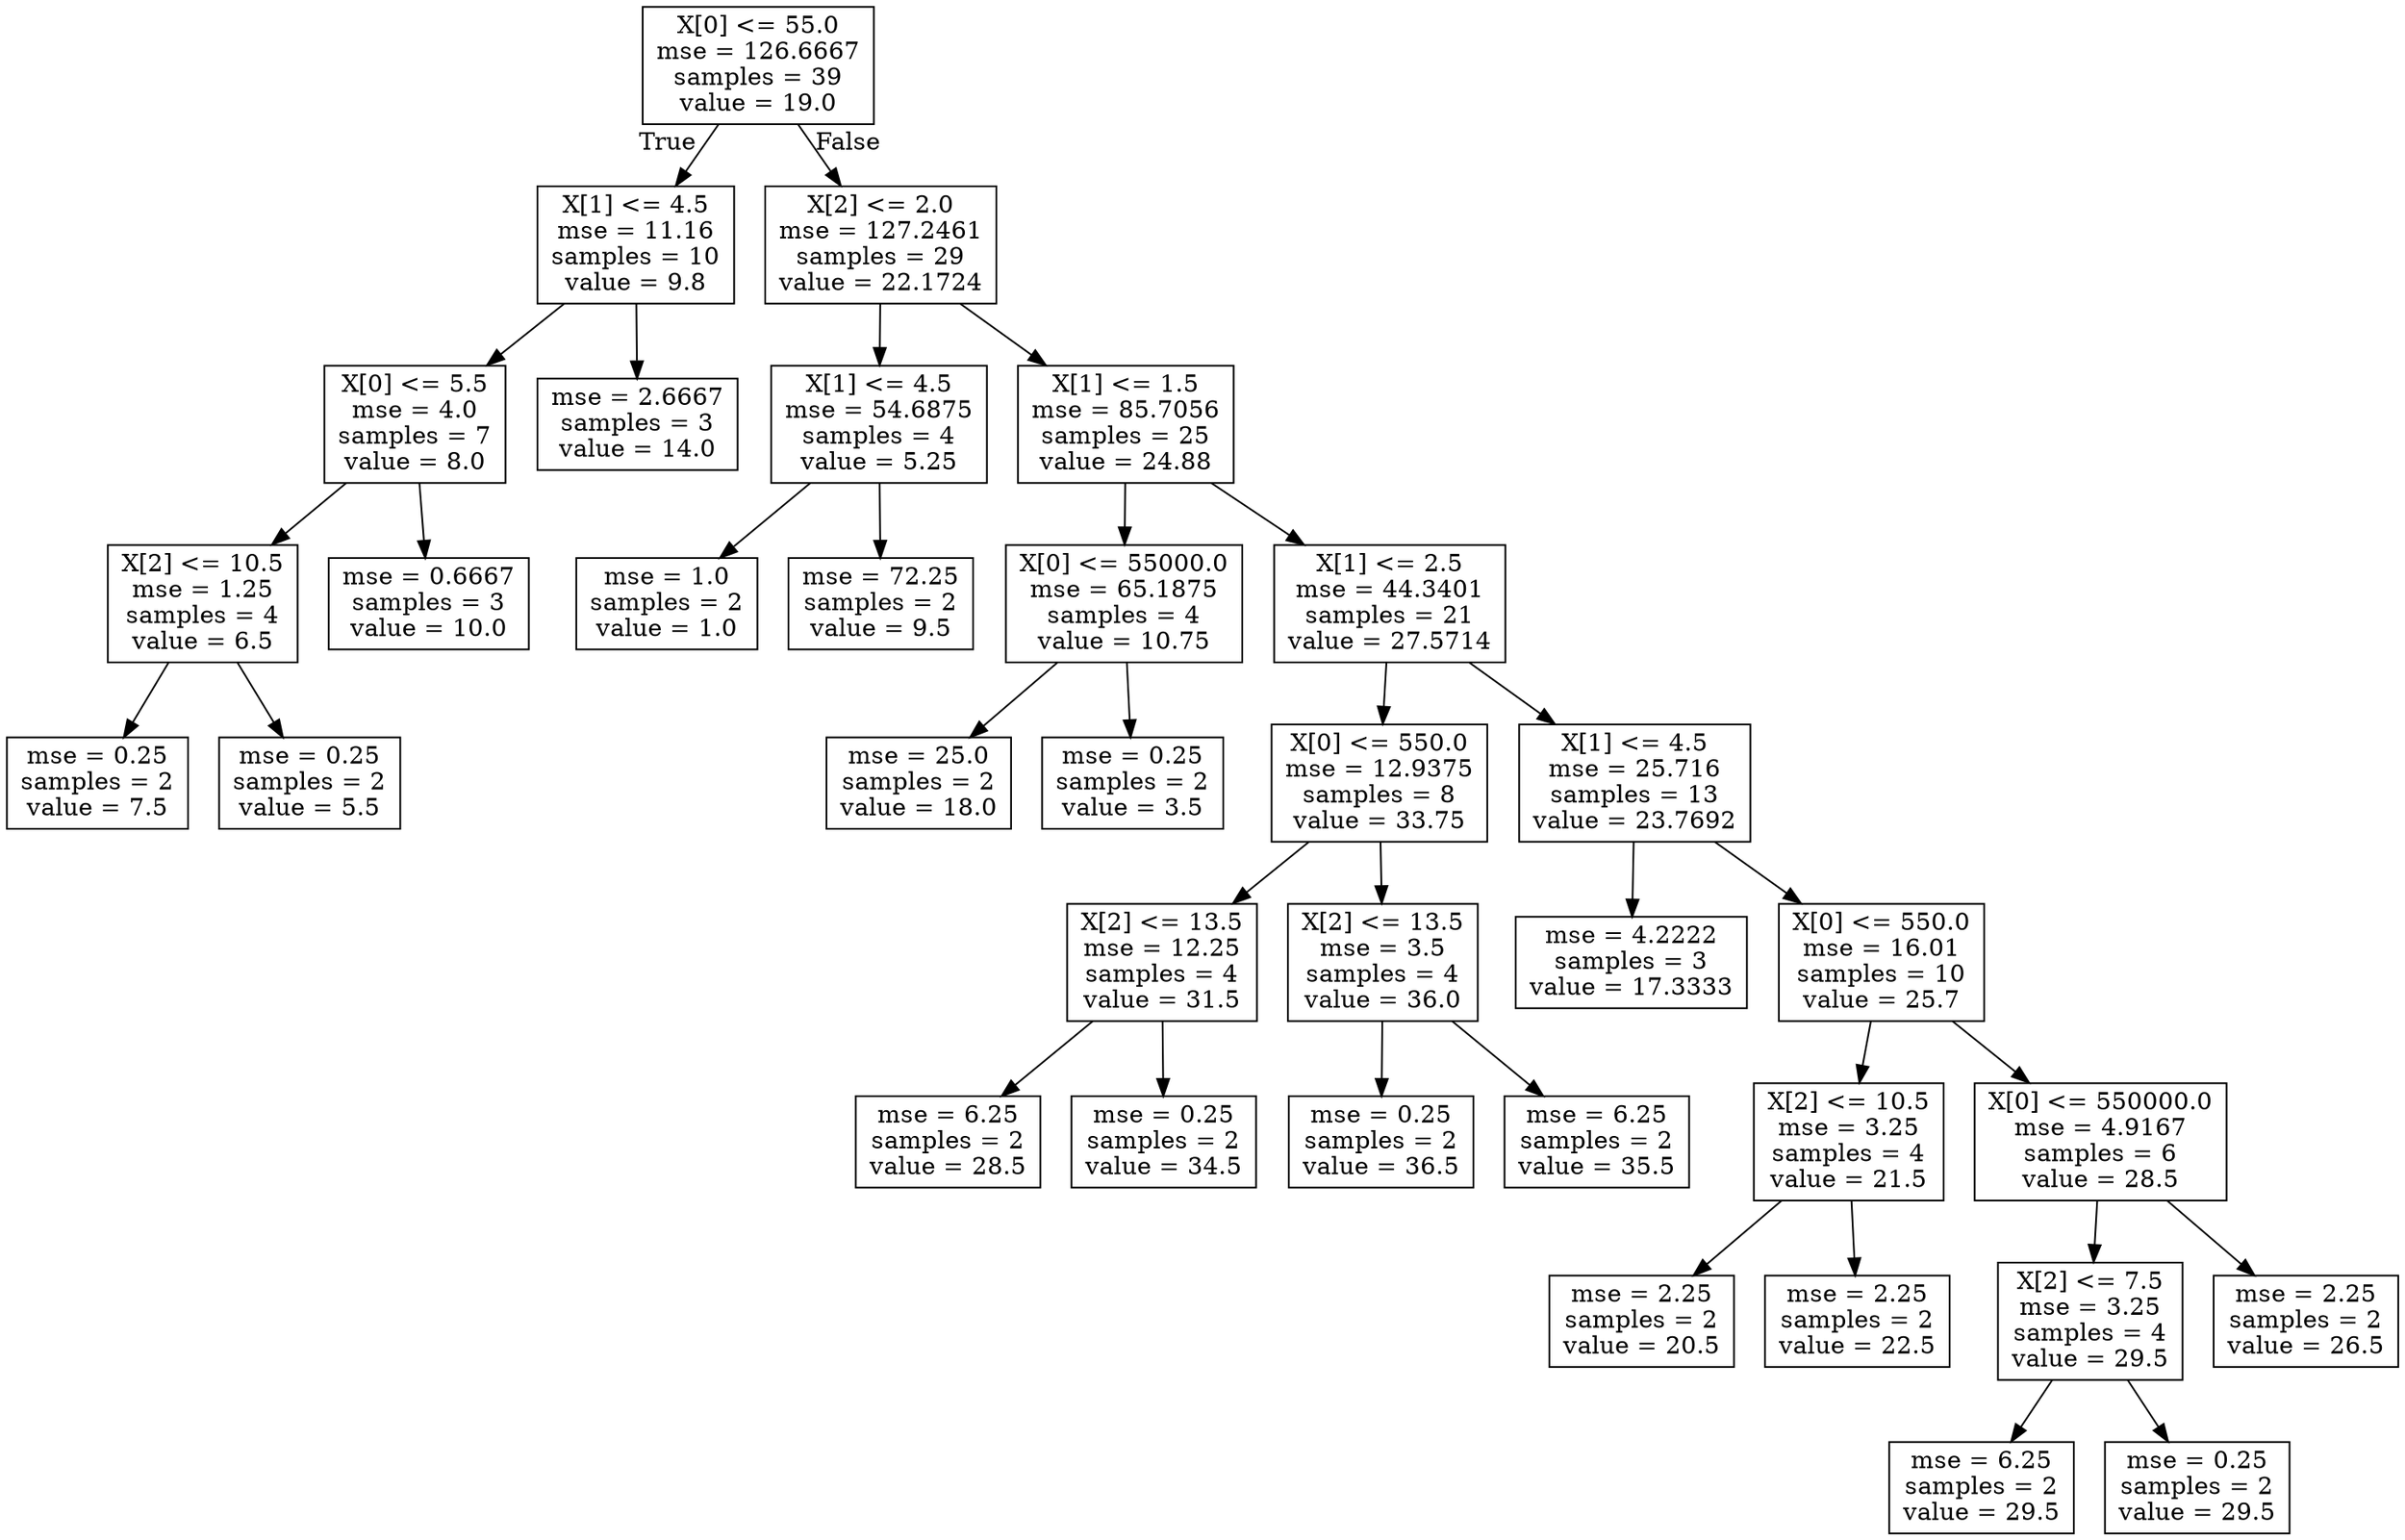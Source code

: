 digraph Tree {
node [shape=box] ;
0 [label="X[0] <= 55.0\nmse = 126.6667\nsamples = 39\nvalue = 19.0"] ;
1 [label="X[1] <= 4.5\nmse = 11.16\nsamples = 10\nvalue = 9.8"] ;
0 -> 1 [labeldistance=2.5, labelangle=45, headlabel="True"] ;
2 [label="X[0] <= 5.5\nmse = 4.0\nsamples = 7\nvalue = 8.0"] ;
1 -> 2 ;
3 [label="X[2] <= 10.5\nmse = 1.25\nsamples = 4\nvalue = 6.5"] ;
2 -> 3 ;
4 [label="mse = 0.25\nsamples = 2\nvalue = 7.5"] ;
3 -> 4 ;
5 [label="mse = 0.25\nsamples = 2\nvalue = 5.5"] ;
3 -> 5 ;
6 [label="mse = 0.6667\nsamples = 3\nvalue = 10.0"] ;
2 -> 6 ;
7 [label="mse = 2.6667\nsamples = 3\nvalue = 14.0"] ;
1 -> 7 ;
8 [label="X[2] <= 2.0\nmse = 127.2461\nsamples = 29\nvalue = 22.1724"] ;
0 -> 8 [labeldistance=2.5, labelangle=-45, headlabel="False"] ;
9 [label="X[1] <= 4.5\nmse = 54.6875\nsamples = 4\nvalue = 5.25"] ;
8 -> 9 ;
10 [label="mse = 1.0\nsamples = 2\nvalue = 1.0"] ;
9 -> 10 ;
11 [label="mse = 72.25\nsamples = 2\nvalue = 9.5"] ;
9 -> 11 ;
12 [label="X[1] <= 1.5\nmse = 85.7056\nsamples = 25\nvalue = 24.88"] ;
8 -> 12 ;
13 [label="X[0] <= 55000.0\nmse = 65.1875\nsamples = 4\nvalue = 10.75"] ;
12 -> 13 ;
14 [label="mse = 25.0\nsamples = 2\nvalue = 18.0"] ;
13 -> 14 ;
15 [label="mse = 0.25\nsamples = 2\nvalue = 3.5"] ;
13 -> 15 ;
16 [label="X[1] <= 2.5\nmse = 44.3401\nsamples = 21\nvalue = 27.5714"] ;
12 -> 16 ;
17 [label="X[0] <= 550.0\nmse = 12.9375\nsamples = 8\nvalue = 33.75"] ;
16 -> 17 ;
18 [label="X[2] <= 13.5\nmse = 12.25\nsamples = 4\nvalue = 31.5"] ;
17 -> 18 ;
19 [label="mse = 6.25\nsamples = 2\nvalue = 28.5"] ;
18 -> 19 ;
20 [label="mse = 0.25\nsamples = 2\nvalue = 34.5"] ;
18 -> 20 ;
21 [label="X[2] <= 13.5\nmse = 3.5\nsamples = 4\nvalue = 36.0"] ;
17 -> 21 ;
22 [label="mse = 0.25\nsamples = 2\nvalue = 36.5"] ;
21 -> 22 ;
23 [label="mse = 6.25\nsamples = 2\nvalue = 35.5"] ;
21 -> 23 ;
24 [label="X[1] <= 4.5\nmse = 25.716\nsamples = 13\nvalue = 23.7692"] ;
16 -> 24 ;
25 [label="mse = 4.2222\nsamples = 3\nvalue = 17.3333"] ;
24 -> 25 ;
26 [label="X[0] <= 550.0\nmse = 16.01\nsamples = 10\nvalue = 25.7"] ;
24 -> 26 ;
27 [label="X[2] <= 10.5\nmse = 3.25\nsamples = 4\nvalue = 21.5"] ;
26 -> 27 ;
28 [label="mse = 2.25\nsamples = 2\nvalue = 20.5"] ;
27 -> 28 ;
29 [label="mse = 2.25\nsamples = 2\nvalue = 22.5"] ;
27 -> 29 ;
30 [label="X[0] <= 550000.0\nmse = 4.9167\nsamples = 6\nvalue = 28.5"] ;
26 -> 30 ;
31 [label="X[2] <= 7.5\nmse = 3.25\nsamples = 4\nvalue = 29.5"] ;
30 -> 31 ;
32 [label="mse = 6.25\nsamples = 2\nvalue = 29.5"] ;
31 -> 32 ;
33 [label="mse = 0.25\nsamples = 2\nvalue = 29.5"] ;
31 -> 33 ;
34 [label="mse = 2.25\nsamples = 2\nvalue = 26.5"] ;
30 -> 34 ;
}